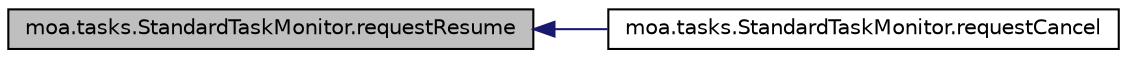 digraph G
{
  edge [fontname="Helvetica",fontsize="10",labelfontname="Helvetica",labelfontsize="10"];
  node [fontname="Helvetica",fontsize="10",shape=record];
  rankdir=LR;
  Node1 [label="moa.tasks.StandardTaskMonitor.requestResume",height=0.2,width=0.4,color="black", fillcolor="grey75", style="filled" fontcolor="black"];
  Node1 -> Node2 [dir=back,color="midnightblue",fontsize="10",style="solid",fontname="Helvetica"];
  Node2 [label="moa.tasks.StandardTaskMonitor.requestCancel",height=0.2,width=0.4,color="black", fillcolor="white", style="filled",URL="$classmoa_1_1tasks_1_1StandardTaskMonitor.html#af1192089b63c96d961d551537f34231e",tooltip="Requests the task monitored to cancel."];
}

